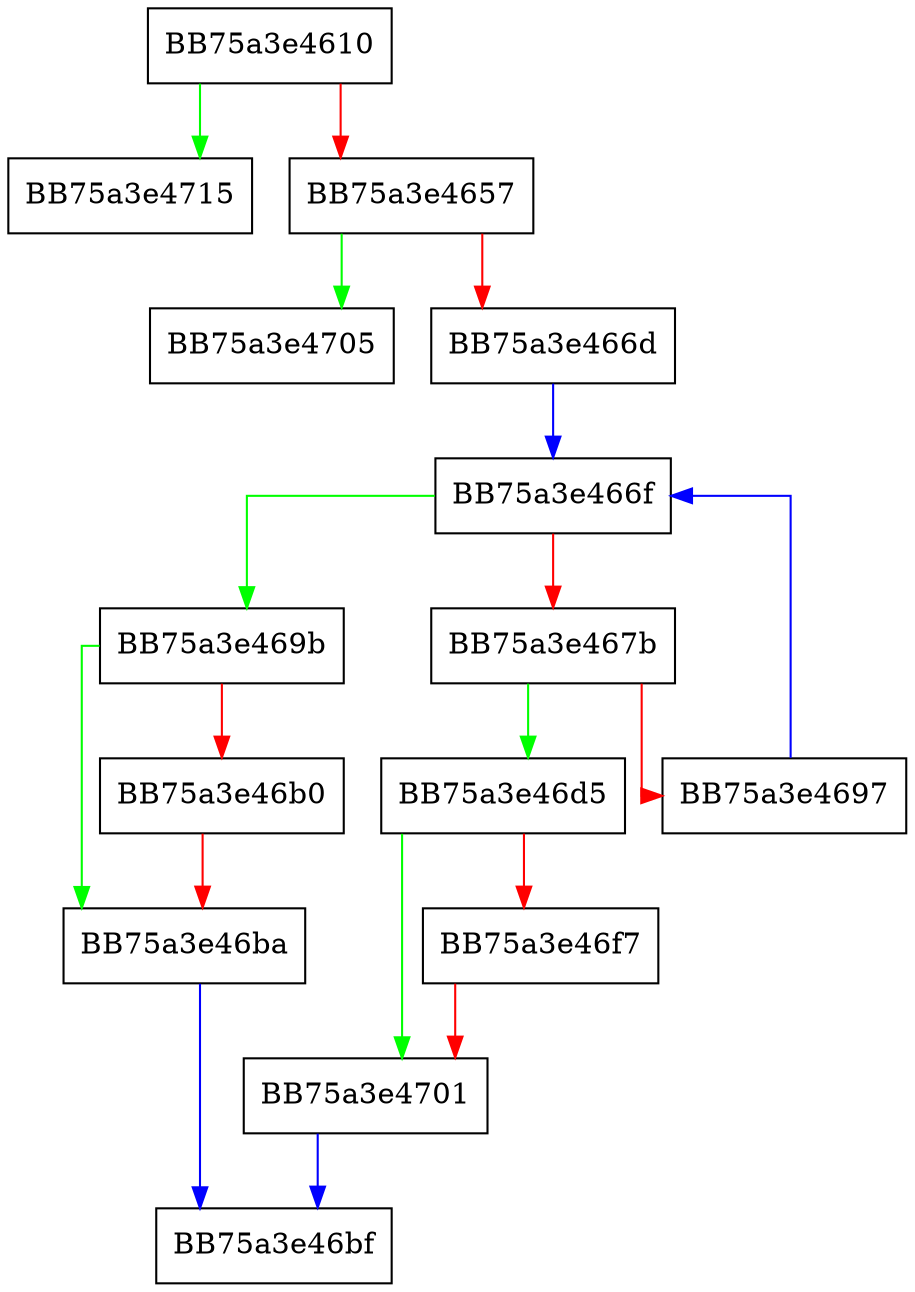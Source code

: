 digraph mp_lua_api_nri_GetHttpRequestHeader {
  node [shape="box"];
  graph [splines=ortho];
  BB75a3e4610 -> BB75a3e4715 [color="green"];
  BB75a3e4610 -> BB75a3e4657 [color="red"];
  BB75a3e4657 -> BB75a3e4705 [color="green"];
  BB75a3e4657 -> BB75a3e466d [color="red"];
  BB75a3e466d -> BB75a3e466f [color="blue"];
  BB75a3e466f -> BB75a3e469b [color="green"];
  BB75a3e466f -> BB75a3e467b [color="red"];
  BB75a3e467b -> BB75a3e46d5 [color="green"];
  BB75a3e467b -> BB75a3e4697 [color="red"];
  BB75a3e4697 -> BB75a3e466f [color="blue"];
  BB75a3e469b -> BB75a3e46ba [color="green"];
  BB75a3e469b -> BB75a3e46b0 [color="red"];
  BB75a3e46b0 -> BB75a3e46ba [color="red"];
  BB75a3e46ba -> BB75a3e46bf [color="blue"];
  BB75a3e46d5 -> BB75a3e4701 [color="green"];
  BB75a3e46d5 -> BB75a3e46f7 [color="red"];
  BB75a3e46f7 -> BB75a3e4701 [color="red"];
  BB75a3e4701 -> BB75a3e46bf [color="blue"];
}